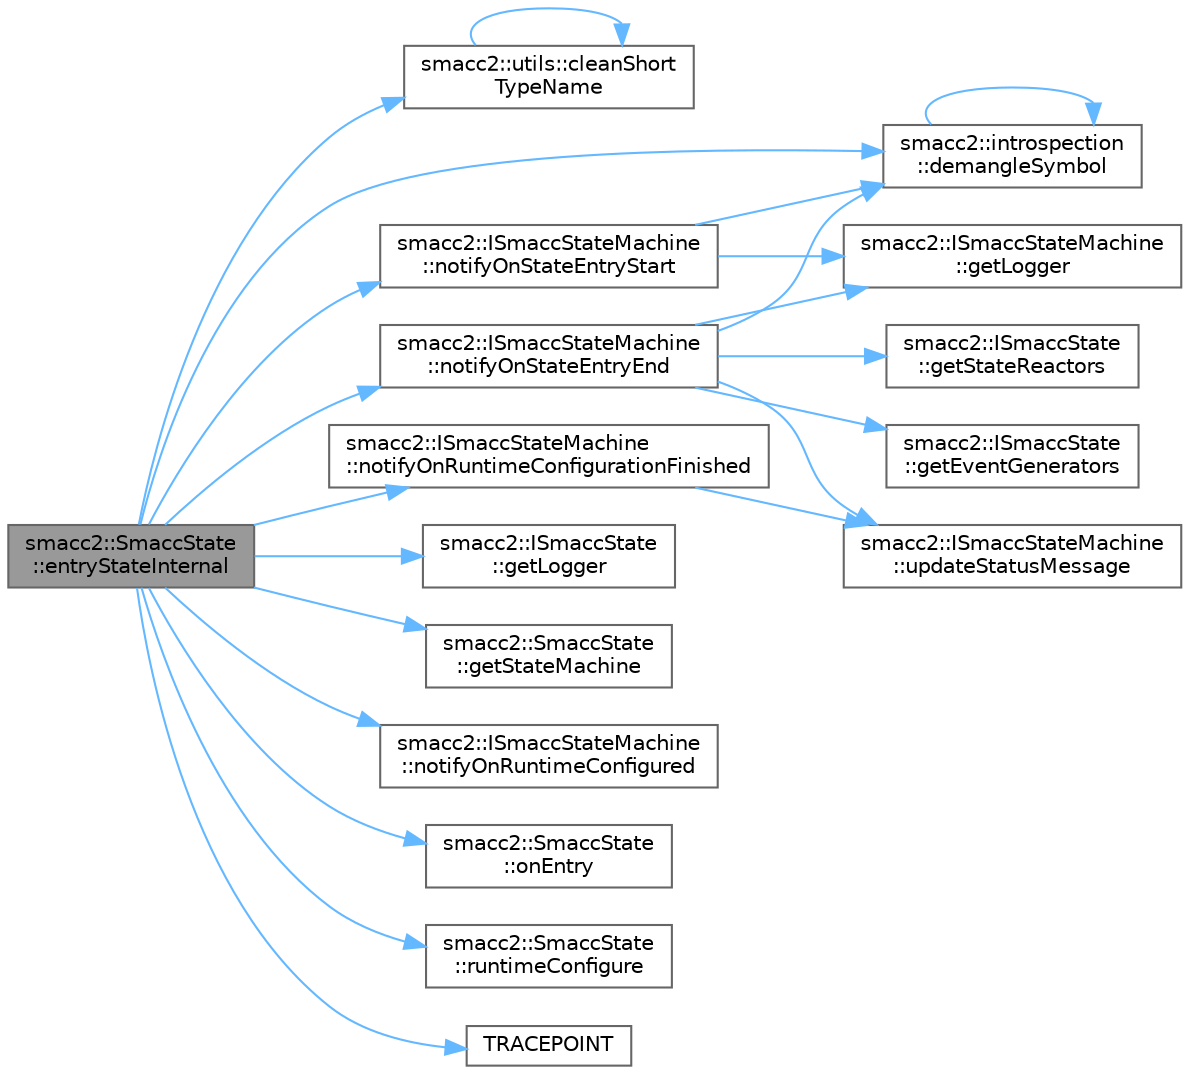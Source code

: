 digraph "smacc2::SmaccState::entryStateInternal"
{
 // LATEX_PDF_SIZE
  bgcolor="transparent";
  edge [fontname=Helvetica,fontsize=10,labelfontname=Helvetica,labelfontsize=10];
  node [fontname=Helvetica,fontsize=10,shape=box,height=0.2,width=0.4];
  rankdir="LR";
  Node1 [label="smacc2::SmaccState\l::entryStateInternal",height=0.2,width=0.4,color="gray40", fillcolor="grey60", style="filled", fontcolor="black",tooltip=" "];
  Node1 -> Node2 [color="steelblue1",style="solid"];
  Node2 [label="smacc2::utils::cleanShort\lTypeName",height=0.2,width=0.4,color="grey40", fillcolor="white", style="filled",URL="$namespacesmacc2_1_1utils.html#aa079340e7e3e8c0fcec612142a49e07b",tooltip=" "];
  Node2 -> Node2 [color="steelblue1",style="solid"];
  Node1 -> Node3 [color="steelblue1",style="solid"];
  Node3 [label="smacc2::introspection\l::demangleSymbol",height=0.2,width=0.4,color="grey40", fillcolor="white", style="filled",URL="$namespacesmacc2_1_1introspection.html#aba19132e50f25adee919c2504ae6a3a2",tooltip=" "];
  Node3 -> Node3 [color="steelblue1",style="solid"];
  Node1 -> Node4 [color="steelblue1",style="solid"];
  Node4 [label="smacc2::ISmaccState\l::getLogger",height=0.2,width=0.4,color="grey40", fillcolor="white", style="filled",URL="$classsmacc2_1_1ISmaccState.html#a197a2c11b2510484138af98b55761fc3",tooltip=" "];
  Node1 -> Node5 [color="steelblue1",style="solid"];
  Node5 [label="smacc2::SmaccState\l::getStateMachine",height=0.2,width=0.4,color="grey40", fillcolor="white", style="filled",URL="$classsmacc2_1_1SmaccState.html#a5d4c6a7ca27204c325f6e951942c839a",tooltip=" "];
  Node1 -> Node6 [color="steelblue1",style="solid"];
  Node6 [label="smacc2::ISmaccStateMachine\l::notifyOnRuntimeConfigurationFinished",height=0.2,width=0.4,color="grey40", fillcolor="white", style="filled",URL="$classsmacc2_1_1ISmaccStateMachine.html#a4f7ee7ef3de845c21d44c73a4e472826",tooltip=" "];
  Node6 -> Node7 [color="steelblue1",style="solid"];
  Node7 [label="smacc2::ISmaccStateMachine\l::updateStatusMessage",height=0.2,width=0.4,color="grey40", fillcolor="white", style="filled",URL="$classsmacc2_1_1ISmaccStateMachine.html#af4f58396fd87d4f94299ddb624f154fa",tooltip=" "];
  Node1 -> Node8 [color="steelblue1",style="solid"];
  Node8 [label="smacc2::ISmaccStateMachine\l::notifyOnRuntimeConfigured",height=0.2,width=0.4,color="grey40", fillcolor="white", style="filled",URL="$classsmacc2_1_1ISmaccStateMachine.html#acf60f5f164a8767b47394657971bd90d",tooltip=" "];
  Node1 -> Node9 [color="steelblue1",style="solid"];
  Node9 [label="smacc2::ISmaccStateMachine\l::notifyOnStateEntryEnd",height=0.2,width=0.4,color="grey40", fillcolor="white", style="filled",URL="$classsmacc2_1_1ISmaccStateMachine.html#a80d1d07569569bddd2f8fab8d5f82e58",tooltip=" "];
  Node9 -> Node3 [color="steelblue1",style="solid"];
  Node9 -> Node10 [color="steelblue1",style="solid"];
  Node10 [label="smacc2::ISmaccState\l::getEventGenerators",height=0.2,width=0.4,color="grey40", fillcolor="white", style="filled",URL="$classsmacc2_1_1ISmaccState.html#ab8b2cbd702be6ea6f3d781eec29c3d1e",tooltip=" "];
  Node9 -> Node11 [color="steelblue1",style="solid"];
  Node11 [label="smacc2::ISmaccStateMachine\l::getLogger",height=0.2,width=0.4,color="grey40", fillcolor="white", style="filled",URL="$classsmacc2_1_1ISmaccStateMachine.html#acc4b310700e4256383d28f56217c3ce1",tooltip=" "];
  Node9 -> Node12 [color="steelblue1",style="solid"];
  Node12 [label="smacc2::ISmaccState\l::getStateReactors",height=0.2,width=0.4,color="grey40", fillcolor="white", style="filled",URL="$classsmacc2_1_1ISmaccState.html#a7831b97a7a61146977dad18c9891aa79",tooltip=" "];
  Node9 -> Node7 [color="steelblue1",style="solid"];
  Node1 -> Node13 [color="steelblue1",style="solid"];
  Node13 [label="smacc2::ISmaccStateMachine\l::notifyOnStateEntryStart",height=0.2,width=0.4,color="grey40", fillcolor="white", style="filled",URL="$classsmacc2_1_1ISmaccStateMachine.html#afcf1bd46804d7e1b0784067b0f8339dd",tooltip=" "];
  Node13 -> Node3 [color="steelblue1",style="solid"];
  Node13 -> Node11 [color="steelblue1",style="solid"];
  Node1 -> Node14 [color="steelblue1",style="solid"];
  Node14 [label="smacc2::SmaccState\l::onEntry",height=0.2,width=0.4,color="grey40", fillcolor="white", style="filled",URL="$classsmacc2_1_1SmaccState.html#a7262a90a3c5173ed45ae5467a38867f0",tooltip=" "];
  Node1 -> Node15 [color="steelblue1",style="solid"];
  Node15 [label="smacc2::SmaccState\l::runtimeConfigure",height=0.2,width=0.4,color="grey40", fillcolor="white", style="filled",URL="$classsmacc2_1_1SmaccState.html#a30fca17707570d2940cf2096a747ae93",tooltip=" "];
  Node1 -> Node16 [color="steelblue1",style="solid"];
  Node16 [label="TRACEPOINT",height=0.2,width=0.4,color="grey40", fillcolor="white", style="filled",URL="$smacc__tracing_8cpp.html#a99b909db1e382a9b899ec134046d0213",tooltip=" "];
}
